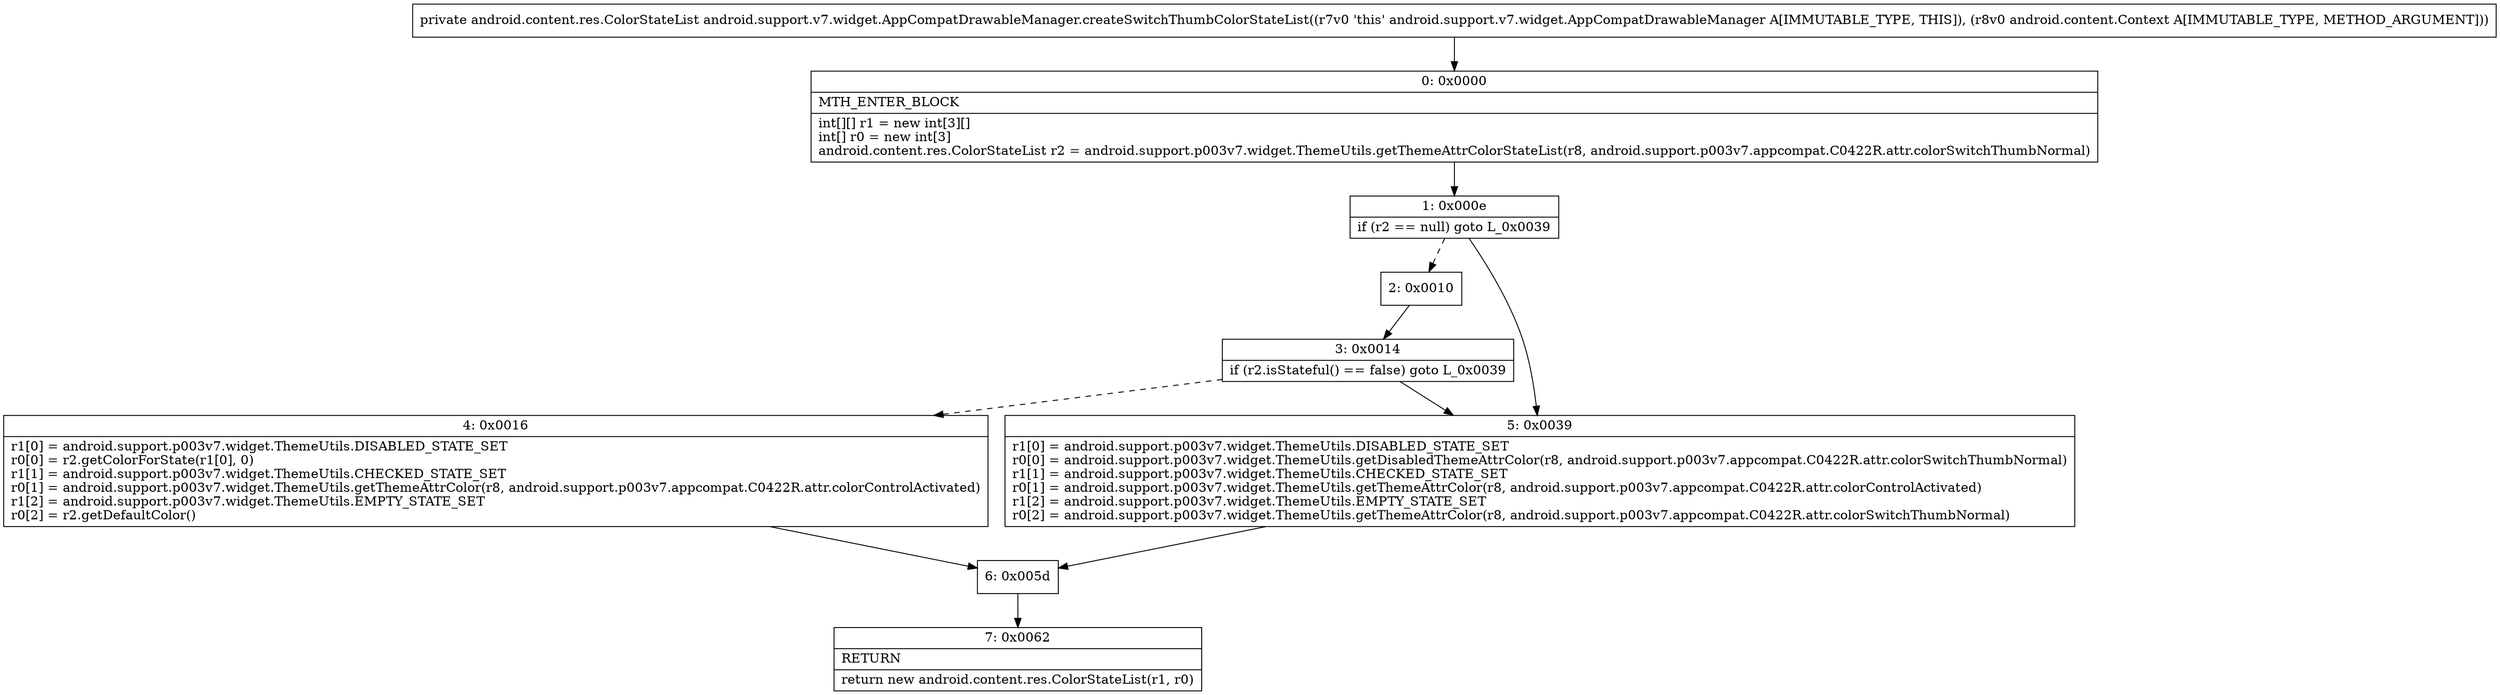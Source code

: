 digraph "CFG forandroid.support.v7.widget.AppCompatDrawableManager.createSwitchThumbColorStateList(Landroid\/content\/Context;)Landroid\/content\/res\/ColorStateList;" {
Node_0 [shape=record,label="{0\:\ 0x0000|MTH_ENTER_BLOCK\l|int[][] r1 = new int[3][]\lint[] r0 = new int[3]\landroid.content.res.ColorStateList r2 = android.support.p003v7.widget.ThemeUtils.getThemeAttrColorStateList(r8, android.support.p003v7.appcompat.C0422R.attr.colorSwitchThumbNormal)\l}"];
Node_1 [shape=record,label="{1\:\ 0x000e|if (r2 == null) goto L_0x0039\l}"];
Node_2 [shape=record,label="{2\:\ 0x0010}"];
Node_3 [shape=record,label="{3\:\ 0x0014|if (r2.isStateful() == false) goto L_0x0039\l}"];
Node_4 [shape=record,label="{4\:\ 0x0016|r1[0] = android.support.p003v7.widget.ThemeUtils.DISABLED_STATE_SET\lr0[0] = r2.getColorForState(r1[0], 0)\lr1[1] = android.support.p003v7.widget.ThemeUtils.CHECKED_STATE_SET\lr0[1] = android.support.p003v7.widget.ThemeUtils.getThemeAttrColor(r8, android.support.p003v7.appcompat.C0422R.attr.colorControlActivated)\lr1[2] = android.support.p003v7.widget.ThemeUtils.EMPTY_STATE_SET\lr0[2] = r2.getDefaultColor()\l}"];
Node_5 [shape=record,label="{5\:\ 0x0039|r1[0] = android.support.p003v7.widget.ThemeUtils.DISABLED_STATE_SET\lr0[0] = android.support.p003v7.widget.ThemeUtils.getDisabledThemeAttrColor(r8, android.support.p003v7.appcompat.C0422R.attr.colorSwitchThumbNormal)\lr1[1] = android.support.p003v7.widget.ThemeUtils.CHECKED_STATE_SET\lr0[1] = android.support.p003v7.widget.ThemeUtils.getThemeAttrColor(r8, android.support.p003v7.appcompat.C0422R.attr.colorControlActivated)\lr1[2] = android.support.p003v7.widget.ThemeUtils.EMPTY_STATE_SET\lr0[2] = android.support.p003v7.widget.ThemeUtils.getThemeAttrColor(r8, android.support.p003v7.appcompat.C0422R.attr.colorSwitchThumbNormal)\l}"];
Node_6 [shape=record,label="{6\:\ 0x005d}"];
Node_7 [shape=record,label="{7\:\ 0x0062|RETURN\l|return new android.content.res.ColorStateList(r1, r0)\l}"];
MethodNode[shape=record,label="{private android.content.res.ColorStateList android.support.v7.widget.AppCompatDrawableManager.createSwitchThumbColorStateList((r7v0 'this' android.support.v7.widget.AppCompatDrawableManager A[IMMUTABLE_TYPE, THIS]), (r8v0 android.content.Context A[IMMUTABLE_TYPE, METHOD_ARGUMENT])) }"];
MethodNode -> Node_0;
Node_0 -> Node_1;
Node_1 -> Node_2[style=dashed];
Node_1 -> Node_5;
Node_2 -> Node_3;
Node_3 -> Node_4[style=dashed];
Node_3 -> Node_5;
Node_4 -> Node_6;
Node_5 -> Node_6;
Node_6 -> Node_7;
}

